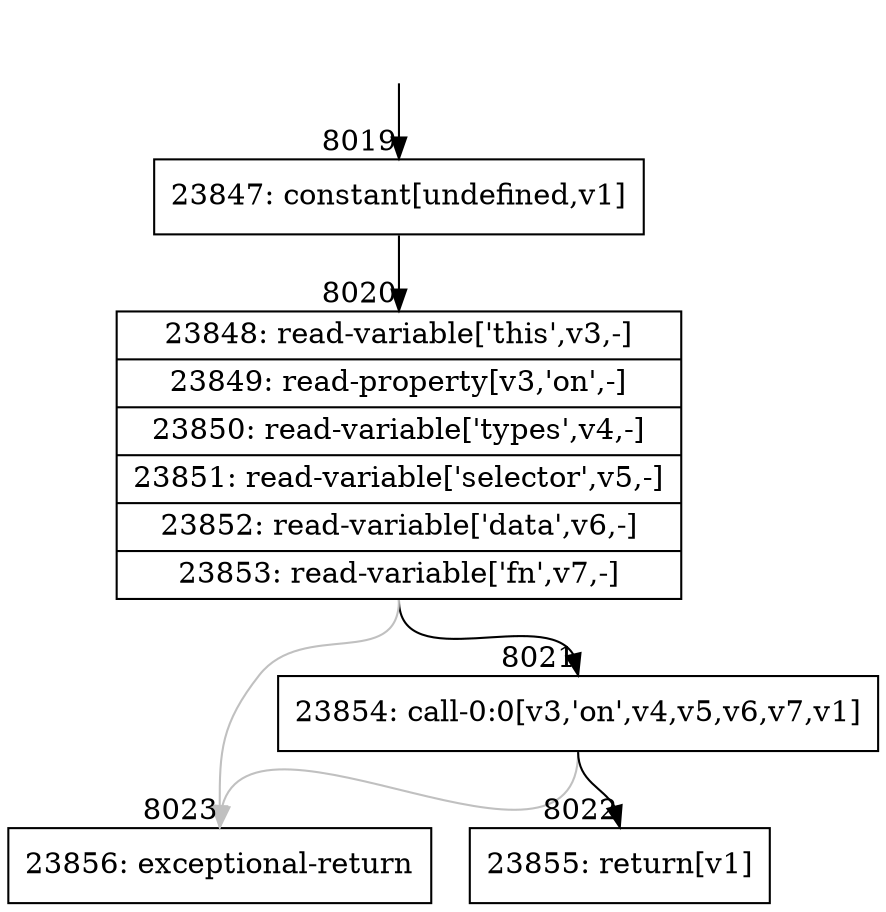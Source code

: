 digraph {
rankdir="TD"
BB_entry500[shape=none,label=""];
BB_entry500 -> BB8019 [tailport=s, headport=n, headlabel="    8019"]
BB8019 [shape=record label="{23847: constant[undefined,v1]}" ] 
BB8019 -> BB8020 [tailport=s, headport=n, headlabel="      8020"]
BB8020 [shape=record label="{23848: read-variable['this',v3,-]|23849: read-property[v3,'on',-]|23850: read-variable['types',v4,-]|23851: read-variable['selector',v5,-]|23852: read-variable['data',v6,-]|23853: read-variable['fn',v7,-]}" ] 
BB8020 -> BB8021 [tailport=s, headport=n, headlabel="      8021"]
BB8020 -> BB8023 [tailport=s, headport=n, color=gray, headlabel="      8023"]
BB8021 [shape=record label="{23854: call-0:0[v3,'on',v4,v5,v6,v7,v1]}" ] 
BB8021 -> BB8022 [tailport=s, headport=n, headlabel="      8022"]
BB8021 -> BB8023 [tailport=s, headport=n, color=gray]
BB8022 [shape=record label="{23855: return[v1]}" ] 
BB8023 [shape=record label="{23856: exceptional-return}" ] 
}
